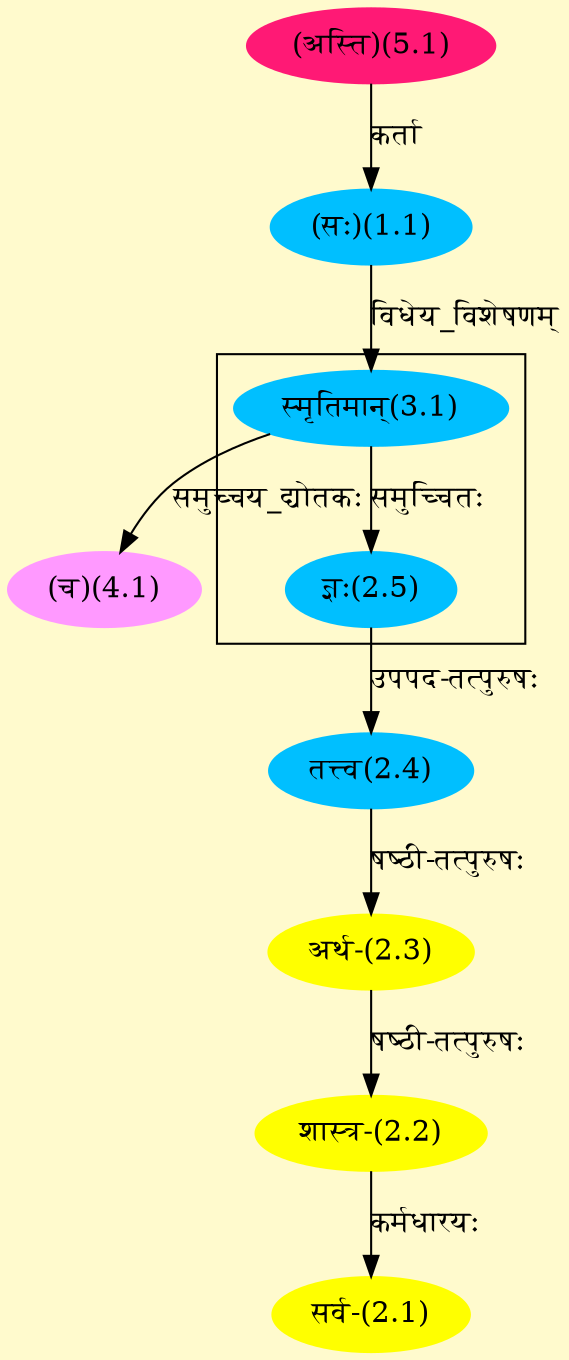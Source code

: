 digraph G{
rankdir=BT;
 compound=true;
 bgcolor="lemonchiffon1";

subgraph cluster_1{
Node2_5 [style=filled, color="#00BFFF" label = "ज्ञः(2.5)"]
Node3_1 [style=filled, color="#00BFFF" label = "स्मृतिमान्(3.1)"]

}
Node1_1 [style=filled, color="#00BFFF" label = "(सः)(1.1)"]
Node5_1 [style=filled, color="#FF1975" label = "(अस्ति)(5.1)"]
Node2_1 [style=filled, color="#FFFF00" label = "सर्व-(2.1)"]
Node2_2 [style=filled, color="#FFFF00" label = "शास्त्र-(2.2)"]
Node2_3 [style=filled, color="#FFFF00" label = "अर्थ-(2.3)"]
Node2_4 [style=filled, color="#00BFFF" label = "तत्त्व(2.4)"]
Node2_5 [style=filled, color="#00BFFF" label = "ज्ञः(2.5)"]
Node3_1 [style=filled, color="#00BFFF" label = "स्मृतिमान्(3.1)"]
Node4_1 [style=filled, color="#FF99FF" label = "(च)(4.1)"]
/* Start of Relations section */

Node1_1 -> Node5_1 [  label="कर्ता"  dir="back" ]
Node2_1 -> Node2_2 [  label="कर्मधारयः"  dir="back" ]
Node2_2 -> Node2_3 [  label="षष्ठी-तत्पुरुषः"  dir="back" ]
Node2_3 -> Node2_4 [  label="षष्ठी-तत्पुरुषः"  dir="back" ]
Node2_4 -> Node2_5 [  label="उपपद-तत्पुरुषः"  dir="back" ]
Node2_5 -> Node3_1 [  label="समुच्चितः"  dir="back" ]
Node3_1 -> Node1_1 [  label="विधेय_विशेषणम्"  dir="back" ]
Node4_1 -> Node3_1 [  label="समुच्चय_द्योतकः"  dir="back" ]
}
